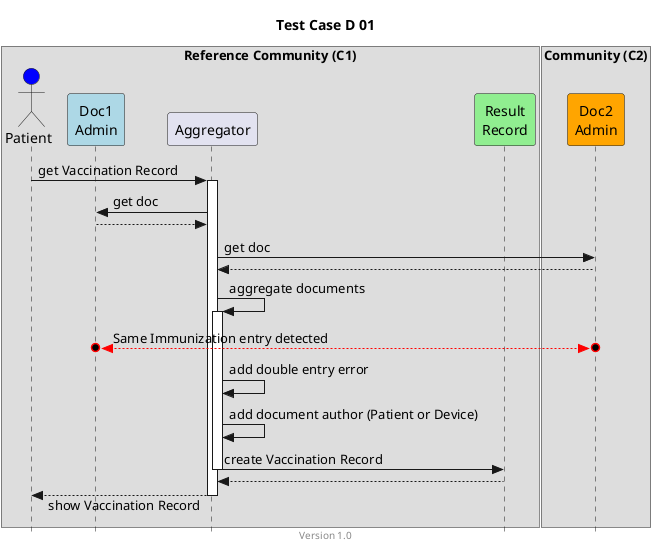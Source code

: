 @startuml
title Test Case D 01
footer Version 1.0
skinparam responseMessageBelowArrow true
skinparam style strictuml
scale max 800 width

box "Reference Community (C1)"
actor "Patient" as PAT #blue
participant "Doc1\nAdmin" as Doc1 #lightblue
participant Aggregator as AGG
participant "Result\nRecord" as RES #lightgreen
end box

box "Community (C2)"
participant "Doc2\nAdmin" as Doc2 #orange
end box



PAT -> AGG: get Vaccination Record
activate AGG

AGG -> Doc1: get doc
AGG <-- Doc1

AGG -> Doc2: get doc
AGG <-- Doc2
 
AGG -> AGG: aggregate documents 
activate AGG

Doc1 o<-[#red]->o Doc2: Same Immunization entry detected

AGG -> AGG: add double entry error
AGG -> AGG: add document author (Patient or Device)
AGG -> RES: create Vaccination Record
deactivate AGG
AGG <-- RES

PAT <-- AGG: show Vaccination Record
deactivate AGG


@enduml
